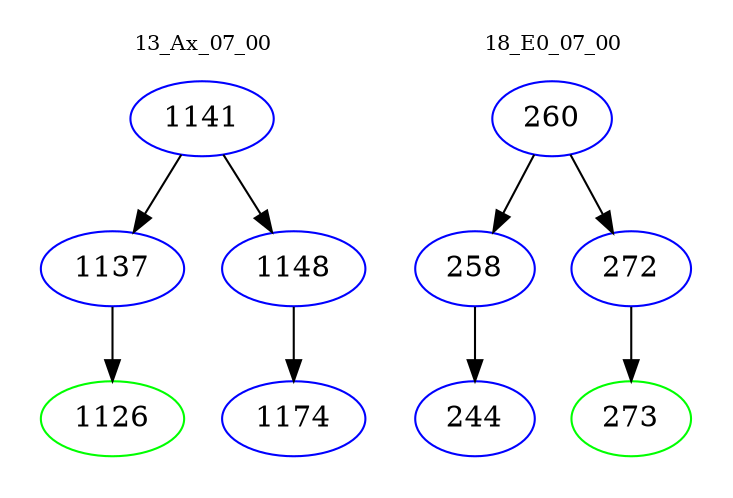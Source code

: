 digraph{
subgraph cluster_0 {
color = white
label = "13_Ax_07_00";
fontsize=10;
T0_1141 [label="1141", color="blue"]
T0_1141 -> T0_1137 [color="black"]
T0_1137 [label="1137", color="blue"]
T0_1137 -> T0_1126 [color="black"]
T0_1126 [label="1126", color="green"]
T0_1141 -> T0_1148 [color="black"]
T0_1148 [label="1148", color="blue"]
T0_1148 -> T0_1174 [color="black"]
T0_1174 [label="1174", color="blue"]
}
subgraph cluster_1 {
color = white
label = "18_E0_07_00";
fontsize=10;
T1_260 [label="260", color="blue"]
T1_260 -> T1_258 [color="black"]
T1_258 [label="258", color="blue"]
T1_258 -> T1_244 [color="black"]
T1_244 [label="244", color="blue"]
T1_260 -> T1_272 [color="black"]
T1_272 [label="272", color="blue"]
T1_272 -> T1_273 [color="black"]
T1_273 [label="273", color="green"]
}
}
